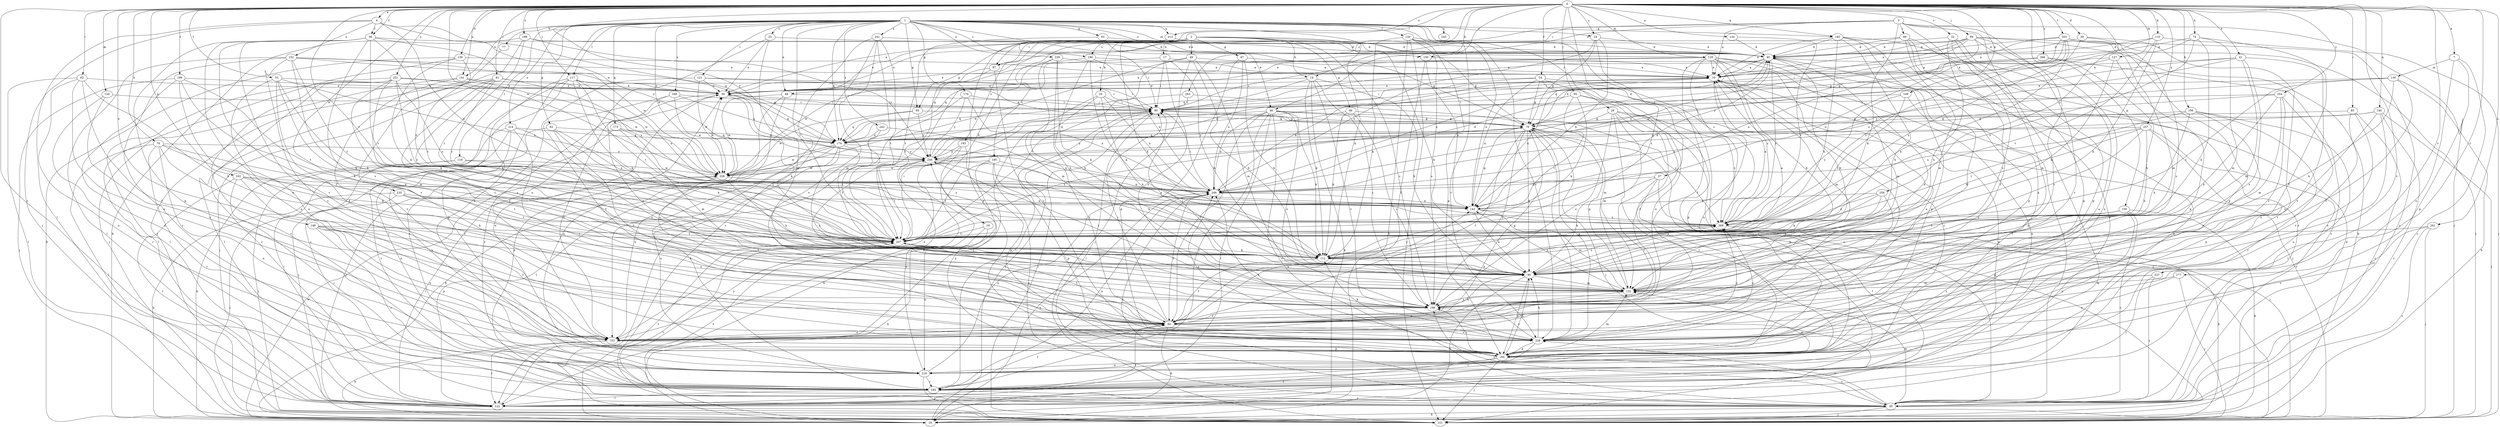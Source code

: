 strict digraph  {
0;
1;
2;
3;
4;
7;
10;
14;
16;
17;
19;
20;
22;
24;
25;
29;
30;
37;
39;
40;
41;
46;
48;
49;
50;
53;
54;
58;
60;
62;
63;
65;
66;
67;
70;
74;
76;
77;
80;
81;
82;
83;
87;
89;
90;
95;
99;
101;
106;
109;
110;
112;
117;
118;
120;
121;
122;
127;
128;
129;
130;
132;
134;
139;
140;
141;
142;
149;
150;
152;
153;
159;
163;
164;
165;
170;
173;
174;
177;
185;
188;
189;
190;
193;
195;
196;
199;
203;
207;
213;
214;
218;
227;
228;
235;
238;
239;
241;
242;
245;
248;
251;
254;
257;
258;
259;
261;
263;
266;
269;
0 -> 4  [label=a];
0 -> 7  [label=a];
0 -> 14  [label=b];
0 -> 22  [label=c];
0 -> 24  [label=c];
0 -> 37  [label=d];
0 -> 39  [label=d];
0 -> 41  [label=e];
0 -> 46  [label=e];
0 -> 53  [label=f];
0 -> 54  [label=f];
0 -> 58  [label=f];
0 -> 74  [label=h];
0 -> 76  [label=h];
0 -> 81  [label=i];
0 -> 82  [label=i];
0 -> 83  [label=i];
0 -> 87  [label=i];
0 -> 95  [label=j];
0 -> 99  [label=j];
0 -> 106  [label=k];
0 -> 109  [label=k];
0 -> 110  [label=k];
0 -> 117  [label=l];
0 -> 127  [label=m];
0 -> 128  [label=m];
0 -> 129  [label=m];
0 -> 134  [label=n];
0 -> 139  [label=n];
0 -> 140  [label=n];
0 -> 141  [label=n];
0 -> 149  [label=o];
0 -> 159  [label=p];
0 -> 163  [label=p];
0 -> 165  [label=q];
0 -> 177  [label=r];
0 -> 185  [label=r];
0 -> 188  [label=s];
0 -> 199  [label=t];
0 -> 203  [label=t];
0 -> 207  [label=t];
0 -> 213  [label=u];
0 -> 227  [label=v];
0 -> 228  [label=v];
0 -> 235  [label=w];
0 -> 238  [label=w];
0 -> 251  [label=y];
0 -> 254  [label=y];
0 -> 257  [label=y];
0 -> 258  [label=y];
0 -> 259  [label=z];
0 -> 261  [label=z];
0 -> 263  [label=z];
0 -> 266  [label=z];
1 -> 24  [label=c];
1 -> 25  [label=c];
1 -> 29  [label=c];
1 -> 46  [label=e];
1 -> 48  [label=e];
1 -> 62  [label=g];
1 -> 63  [label=g];
1 -> 65  [label=g];
1 -> 77  [label=h];
1 -> 112  [label=k];
1 -> 117  [label=l];
1 -> 118  [label=l];
1 -> 120  [label=l];
1 -> 121  [label=l];
1 -> 129  [label=m];
1 -> 141  [label=n];
1 -> 150  [label=o];
1 -> 165  [label=q];
1 -> 170  [label=q];
1 -> 173  [label=q];
1 -> 174  [label=q];
1 -> 189  [label=s];
1 -> 190  [label=s];
1 -> 207  [label=t];
1 -> 213  [label=u];
1 -> 214  [label=u];
1 -> 218  [label=u];
1 -> 228  [label=v];
1 -> 238  [label=w];
1 -> 239  [label=x];
1 -> 241  [label=x];
1 -> 242  [label=x];
1 -> 245  [label=x];
1 -> 269  [label=z];
2 -> 14  [label=b];
2 -> 16  [label=b];
2 -> 17  [label=b];
2 -> 19  [label=b];
2 -> 48  [label=e];
2 -> 49  [label=e];
2 -> 65  [label=g];
2 -> 66  [label=g];
2 -> 67  [label=g];
2 -> 70  [label=g];
2 -> 80  [label=h];
2 -> 87  [label=i];
2 -> 112  [label=k];
2 -> 190  [label=s];
2 -> 193  [label=s];
2 -> 195  [label=s];
2 -> 196  [label=s];
3 -> 10  [label=a];
3 -> 50  [label=e];
3 -> 87  [label=i];
3 -> 89  [label=i];
3 -> 101  [label=j];
3 -> 112  [label=k];
3 -> 122  [label=l];
3 -> 150  [label=o];
3 -> 196  [label=s];
3 -> 228  [label=v];
4 -> 58  [label=f];
4 -> 101  [label=j];
4 -> 122  [label=l];
4 -> 142  [label=n];
4 -> 152  [label=o];
4 -> 174  [label=q];
4 -> 258  [label=y];
7 -> 30  [label=c];
7 -> 130  [label=m];
7 -> 153  [label=o];
7 -> 164  [label=p];
10 -> 50  [label=e];
10 -> 132  [label=m];
10 -> 142  [label=n];
10 -> 164  [label=p];
10 -> 228  [label=v];
14 -> 20  [label=b];
14 -> 50  [label=e];
14 -> 80  [label=h];
14 -> 90  [label=i];
14 -> 112  [label=k];
14 -> 196  [label=s];
14 -> 228  [label=v];
16 -> 80  [label=h];
16 -> 90  [label=i];
16 -> 122  [label=l];
16 -> 228  [label=v];
16 -> 248  [label=x];
17 -> 10  [label=a];
17 -> 80  [label=h];
17 -> 90  [label=i];
17 -> 174  [label=q];
17 -> 196  [label=s];
19 -> 20  [label=b];
19 -> 207  [label=t];
19 -> 218  [label=u];
20 -> 40  [label=d];
20 -> 90  [label=i];
20 -> 238  [label=w];
20 -> 248  [label=x];
20 -> 258  [label=y];
22 -> 40  [label=d];
22 -> 80  [label=h];
22 -> 132  [label=m];
22 -> 164  [label=p];
22 -> 218  [label=u];
24 -> 40  [label=d];
24 -> 70  [label=g];
24 -> 142  [label=n];
24 -> 207  [label=t];
24 -> 248  [label=x];
25 -> 40  [label=d];
25 -> 50  [label=e];
25 -> 132  [label=m];
25 -> 153  [label=o];
29 -> 70  [label=g];
29 -> 101  [label=j];
29 -> 132  [label=m];
29 -> 164  [label=p];
29 -> 185  [label=r];
29 -> 196  [label=s];
29 -> 269  [label=z];
30 -> 20  [label=b];
30 -> 50  [label=e];
30 -> 90  [label=i];
30 -> 101  [label=j];
30 -> 132  [label=m];
30 -> 196  [label=s];
30 -> 207  [label=t];
30 -> 228  [label=v];
30 -> 248  [label=x];
37 -> 60  [label=f];
37 -> 80  [label=h];
37 -> 101  [label=j];
37 -> 122  [label=l];
37 -> 248  [label=x];
39 -> 40  [label=d];
39 -> 185  [label=r];
39 -> 196  [label=s];
39 -> 269  [label=z];
40 -> 10  [label=a];
40 -> 50  [label=e];
40 -> 80  [label=h];
40 -> 174  [label=q];
40 -> 248  [label=x];
40 -> 269  [label=z];
41 -> 10  [label=a];
41 -> 132  [label=m];
41 -> 196  [label=s];
41 -> 228  [label=v];
41 -> 248  [label=x];
41 -> 258  [label=y];
46 -> 30  [label=c];
46 -> 60  [label=f];
46 -> 70  [label=g];
46 -> 112  [label=k];
46 -> 122  [label=l];
46 -> 174  [label=q];
46 -> 185  [label=r];
46 -> 196  [label=s];
46 -> 248  [label=x];
46 -> 269  [label=z];
48 -> 90  [label=i];
48 -> 153  [label=o];
48 -> 218  [label=u];
48 -> 238  [label=w];
49 -> 10  [label=a];
49 -> 80  [label=h];
49 -> 101  [label=j];
49 -> 132  [label=m];
49 -> 207  [label=t];
49 -> 238  [label=w];
50 -> 90  [label=i];
50 -> 112  [label=k];
50 -> 153  [label=o];
50 -> 174  [label=q];
50 -> 185  [label=r];
53 -> 50  [label=e];
53 -> 60  [label=f];
53 -> 112  [label=k];
53 -> 132  [label=m];
53 -> 153  [label=o];
53 -> 248  [label=x];
54 -> 30  [label=c];
54 -> 50  [label=e];
54 -> 70  [label=g];
54 -> 90  [label=i];
54 -> 142  [label=n];
54 -> 153  [label=o];
54 -> 185  [label=r];
58 -> 40  [label=d];
58 -> 60  [label=f];
58 -> 153  [label=o];
58 -> 164  [label=p];
58 -> 196  [label=s];
58 -> 207  [label=t];
58 -> 228  [label=v];
58 -> 238  [label=w];
58 -> 269  [label=z];
60 -> 20  [label=b];
60 -> 70  [label=g];
60 -> 80  [label=h];
60 -> 90  [label=i];
60 -> 142  [label=n];
60 -> 153  [label=o];
60 -> 207  [label=t];
60 -> 228  [label=v];
62 -> 60  [label=f];
62 -> 112  [label=k];
62 -> 142  [label=n];
62 -> 174  [label=q];
62 -> 185  [label=r];
63 -> 40  [label=d];
63 -> 70  [label=g];
63 -> 207  [label=t];
65 -> 70  [label=g];
65 -> 174  [label=q];
65 -> 238  [label=w];
65 -> 258  [label=y];
66 -> 70  [label=g];
66 -> 112  [label=k];
66 -> 196  [label=s];
66 -> 258  [label=y];
67 -> 10  [label=a];
67 -> 80  [label=h];
67 -> 164  [label=p];
67 -> 248  [label=x];
70 -> 40  [label=d];
70 -> 60  [label=f];
70 -> 80  [label=h];
70 -> 90  [label=i];
70 -> 101  [label=j];
70 -> 174  [label=q];
70 -> 196  [label=s];
70 -> 207  [label=t];
70 -> 228  [label=v];
70 -> 258  [label=y];
74 -> 40  [label=d];
74 -> 60  [label=f];
74 -> 70  [label=g];
74 -> 80  [label=h];
74 -> 132  [label=m];
74 -> 269  [label=z];
76 -> 60  [label=f];
76 -> 112  [label=k];
76 -> 122  [label=l];
76 -> 185  [label=r];
76 -> 207  [label=t];
76 -> 218  [label=u];
76 -> 258  [label=y];
77 -> 101  [label=j];
80 -> 20  [label=b];
80 -> 132  [label=m];
80 -> 164  [label=p];
80 -> 269  [label=z];
81 -> 50  [label=e];
81 -> 60  [label=f];
81 -> 101  [label=j];
81 -> 112  [label=k];
81 -> 122  [label=l];
81 -> 248  [label=x];
81 -> 269  [label=z];
82 -> 50  [label=e];
82 -> 60  [label=f];
82 -> 80  [label=h];
82 -> 122  [label=l];
82 -> 153  [label=o];
82 -> 218  [label=u];
83 -> 30  [label=c];
83 -> 70  [label=g];
83 -> 218  [label=u];
83 -> 228  [label=v];
87 -> 207  [label=t];
87 -> 228  [label=v];
87 -> 238  [label=w];
89 -> 40  [label=d];
89 -> 50  [label=e];
89 -> 60  [label=f];
89 -> 132  [label=m];
89 -> 164  [label=p];
89 -> 185  [label=r];
90 -> 70  [label=g];
95 -> 60  [label=f];
95 -> 90  [label=i];
95 -> 101  [label=j];
95 -> 112  [label=k];
95 -> 207  [label=t];
99 -> 10  [label=a];
99 -> 20  [label=b];
99 -> 40  [label=d];
99 -> 50  [label=e];
99 -> 90  [label=i];
99 -> 101  [label=j];
99 -> 142  [label=n];
99 -> 218  [label=u];
99 -> 228  [label=v];
99 -> 248  [label=x];
101 -> 70  [label=g];
101 -> 90  [label=i];
101 -> 207  [label=t];
106 -> 70  [label=g];
106 -> 80  [label=h];
106 -> 122  [label=l];
106 -> 185  [label=r];
106 -> 207  [label=t];
106 -> 228  [label=v];
109 -> 90  [label=i];
109 -> 164  [label=p];
109 -> 207  [label=t];
109 -> 269  [label=z];
110 -> 40  [label=d];
110 -> 70  [label=g];
110 -> 101  [label=j];
110 -> 112  [label=k];
110 -> 207  [label=t];
112 -> 10  [label=a];
112 -> 60  [label=f];
112 -> 80  [label=h];
112 -> 269  [label=z];
117 -> 30  [label=c];
117 -> 50  [label=e];
117 -> 90  [label=i];
117 -> 112  [label=k];
117 -> 142  [label=n];
117 -> 164  [label=p];
117 -> 185  [label=r];
117 -> 207  [label=t];
118 -> 20  [label=b];
118 -> 101  [label=j];
118 -> 238  [label=w];
118 -> 269  [label=z];
120 -> 20  [label=b];
120 -> 40  [label=d];
120 -> 101  [label=j];
120 -> 112  [label=k];
120 -> 142  [label=n];
120 -> 164  [label=p];
120 -> 196  [label=s];
120 -> 228  [label=v];
121 -> 50  [label=e];
121 -> 70  [label=g];
121 -> 90  [label=i];
121 -> 185  [label=r];
121 -> 238  [label=w];
122 -> 10  [label=a];
122 -> 40  [label=d];
122 -> 60  [label=f];
122 -> 207  [label=t];
127 -> 10  [label=a];
127 -> 112  [label=k];
127 -> 164  [label=p];
127 -> 238  [label=w];
128 -> 90  [label=i];
128 -> 153  [label=o];
128 -> 185  [label=r];
129 -> 10  [label=a];
129 -> 30  [label=c];
129 -> 50  [label=e];
129 -> 60  [label=f];
129 -> 80  [label=h];
129 -> 90  [label=i];
129 -> 132  [label=m];
129 -> 164  [label=p];
129 -> 185  [label=r];
129 -> 218  [label=u];
129 -> 269  [label=z];
130 -> 20  [label=b];
130 -> 50  [label=e];
130 -> 60  [label=f];
130 -> 80  [label=h];
130 -> 207  [label=t];
130 -> 258  [label=y];
132 -> 70  [label=g];
132 -> 90  [label=i];
132 -> 142  [label=n];
132 -> 153  [label=o];
132 -> 196  [label=s];
132 -> 258  [label=y];
134 -> 40  [label=d];
134 -> 269  [label=z];
139 -> 10  [label=a];
139 -> 20  [label=b];
139 -> 101  [label=j];
139 -> 112  [label=k];
139 -> 207  [label=t];
140 -> 30  [label=c];
140 -> 70  [label=g];
140 -> 101  [label=j];
140 -> 153  [label=o];
140 -> 196  [label=s];
140 -> 248  [label=x];
141 -> 50  [label=e];
141 -> 122  [label=l];
141 -> 228  [label=v];
141 -> 238  [label=w];
142 -> 40  [label=d];
142 -> 70  [label=g];
142 -> 80  [label=h];
142 -> 132  [label=m];
142 -> 269  [label=z];
149 -> 60  [label=f];
149 -> 153  [label=o];
149 -> 164  [label=p];
149 -> 185  [label=r];
149 -> 196  [label=s];
149 -> 207  [label=t];
150 -> 10  [label=a];
150 -> 60  [label=f];
150 -> 142  [label=n];
152 -> 10  [label=a];
152 -> 50  [label=e];
152 -> 80  [label=h];
152 -> 122  [label=l];
152 -> 174  [label=q];
152 -> 185  [label=r];
152 -> 207  [label=t];
152 -> 228  [label=v];
153 -> 20  [label=b];
153 -> 122  [label=l];
153 -> 164  [label=p];
153 -> 269  [label=z];
159 -> 20  [label=b];
159 -> 30  [label=c];
159 -> 80  [label=h];
159 -> 207  [label=t];
159 -> 218  [label=u];
159 -> 269  [label=z];
163 -> 80  [label=h];
163 -> 122  [label=l];
163 -> 153  [label=o];
163 -> 185  [label=r];
163 -> 207  [label=t];
163 -> 248  [label=x];
164 -> 30  [label=c];
164 -> 50  [label=e];
164 -> 80  [label=h];
164 -> 101  [label=j];
164 -> 122  [label=l];
164 -> 132  [label=m];
164 -> 196  [label=s];
164 -> 218  [label=u];
164 -> 248  [label=x];
164 -> 258  [label=y];
165 -> 10  [label=a];
165 -> 30  [label=c];
165 -> 40  [label=d];
165 -> 60  [label=f];
165 -> 80  [label=h];
165 -> 112  [label=k];
165 -> 164  [label=p];
170 -> 90  [label=i];
170 -> 122  [label=l];
170 -> 248  [label=x];
170 -> 258  [label=y];
173 -> 101  [label=j];
173 -> 132  [label=m];
173 -> 174  [label=q];
173 -> 207  [label=t];
174 -> 20  [label=b];
174 -> 122  [label=l];
174 -> 153  [label=o];
174 -> 196  [label=s];
174 -> 218  [label=u];
174 -> 238  [label=w];
174 -> 258  [label=y];
177 -> 101  [label=j];
177 -> 132  [label=m];
177 -> 153  [label=o];
185 -> 10  [label=a];
185 -> 30  [label=c];
185 -> 60  [label=f];
185 -> 90  [label=i];
185 -> 122  [label=l];
185 -> 248  [label=x];
188 -> 20  [label=b];
188 -> 40  [label=d];
188 -> 207  [label=t];
188 -> 228  [label=v];
188 -> 258  [label=y];
189 -> 60  [label=f];
189 -> 90  [label=i];
189 -> 174  [label=q];
189 -> 196  [label=s];
189 -> 238  [label=w];
190 -> 10  [label=a];
190 -> 80  [label=h];
190 -> 112  [label=k];
190 -> 174  [label=q];
190 -> 248  [label=x];
193 -> 20  [label=b];
193 -> 153  [label=o];
193 -> 164  [label=p];
193 -> 258  [label=y];
195 -> 30  [label=c];
195 -> 153  [label=o];
195 -> 164  [label=p];
195 -> 207  [label=t];
195 -> 238  [label=w];
195 -> 269  [label=z];
196 -> 40  [label=d];
196 -> 60  [label=f];
199 -> 50  [label=e];
199 -> 80  [label=h];
199 -> 101  [label=j];
199 -> 153  [label=o];
199 -> 207  [label=t];
199 -> 218  [label=u];
203 -> 10  [label=a];
203 -> 30  [label=c];
203 -> 40  [label=d];
203 -> 112  [label=k];
203 -> 132  [label=m];
203 -> 142  [label=n];
203 -> 164  [label=p];
203 -> 174  [label=q];
203 -> 269  [label=z];
207 -> 90  [label=i];
207 -> 112  [label=k];
213 -> 40  [label=d];
213 -> 90  [label=i];
213 -> 164  [label=p];
214 -> 101  [label=j];
214 -> 122  [label=l];
214 -> 174  [label=q];
214 -> 196  [label=s];
214 -> 218  [label=u];
214 -> 228  [label=v];
218 -> 101  [label=j];
218 -> 132  [label=m];
218 -> 185  [label=r];
218 -> 248  [label=x];
218 -> 258  [label=y];
227 -> 30  [label=c];
227 -> 132  [label=m];
227 -> 185  [label=r];
227 -> 196  [label=s];
228 -> 10  [label=a];
228 -> 70  [label=g];
228 -> 80  [label=h];
228 -> 112  [label=k];
228 -> 164  [label=p];
228 -> 185  [label=r];
228 -> 196  [label=s];
228 -> 248  [label=x];
228 -> 269  [label=z];
235 -> 20  [label=b];
235 -> 60  [label=f];
235 -> 101  [label=j];
235 -> 142  [label=n];
235 -> 207  [label=t];
238 -> 50  [label=e];
238 -> 60  [label=f];
238 -> 80  [label=h];
238 -> 122  [label=l];
238 -> 248  [label=x];
239 -> 10  [label=a];
239 -> 60  [label=f];
239 -> 80  [label=h];
239 -> 112  [label=k];
239 -> 132  [label=m];
241 -> 30  [label=c];
241 -> 40  [label=d];
241 -> 132  [label=m];
241 -> 185  [label=r];
241 -> 207  [label=t];
241 -> 228  [label=v];
242 -> 142  [label=n];
242 -> 174  [label=q];
242 -> 207  [label=t];
248 -> 10  [label=a];
248 -> 40  [label=d];
248 -> 50  [label=e];
248 -> 60  [label=f];
248 -> 90  [label=i];
248 -> 142  [label=n];
251 -> 30  [label=c];
251 -> 50  [label=e];
251 -> 112  [label=k];
251 -> 122  [label=l];
251 -> 185  [label=r];
251 -> 196  [label=s];
251 -> 207  [label=t];
251 -> 238  [label=w];
251 -> 269  [label=z];
254 -> 80  [label=h];
254 -> 90  [label=i];
254 -> 132  [label=m];
254 -> 174  [label=q];
254 -> 196  [label=s];
254 -> 228  [label=v];
257 -> 30  [label=c];
257 -> 80  [label=h];
257 -> 112  [label=k];
257 -> 164  [label=p];
257 -> 174  [label=q];
257 -> 207  [label=t];
257 -> 248  [label=x];
258 -> 10  [label=a];
258 -> 90  [label=i];
258 -> 112  [label=k];
258 -> 142  [label=n];
258 -> 207  [label=t];
258 -> 238  [label=w];
259 -> 80  [label=h];
259 -> 112  [label=k];
259 -> 142  [label=n];
259 -> 153  [label=o];
259 -> 269  [label=z];
261 -> 30  [label=c];
261 -> 101  [label=j];
261 -> 207  [label=t];
261 -> 228  [label=v];
263 -> 90  [label=i];
263 -> 132  [label=m];
263 -> 174  [label=q];
266 -> 10  [label=a];
266 -> 30  [label=c];
266 -> 80  [label=h];
266 -> 90  [label=i];
269 -> 10  [label=a];
269 -> 20  [label=b];
269 -> 207  [label=t];
}
